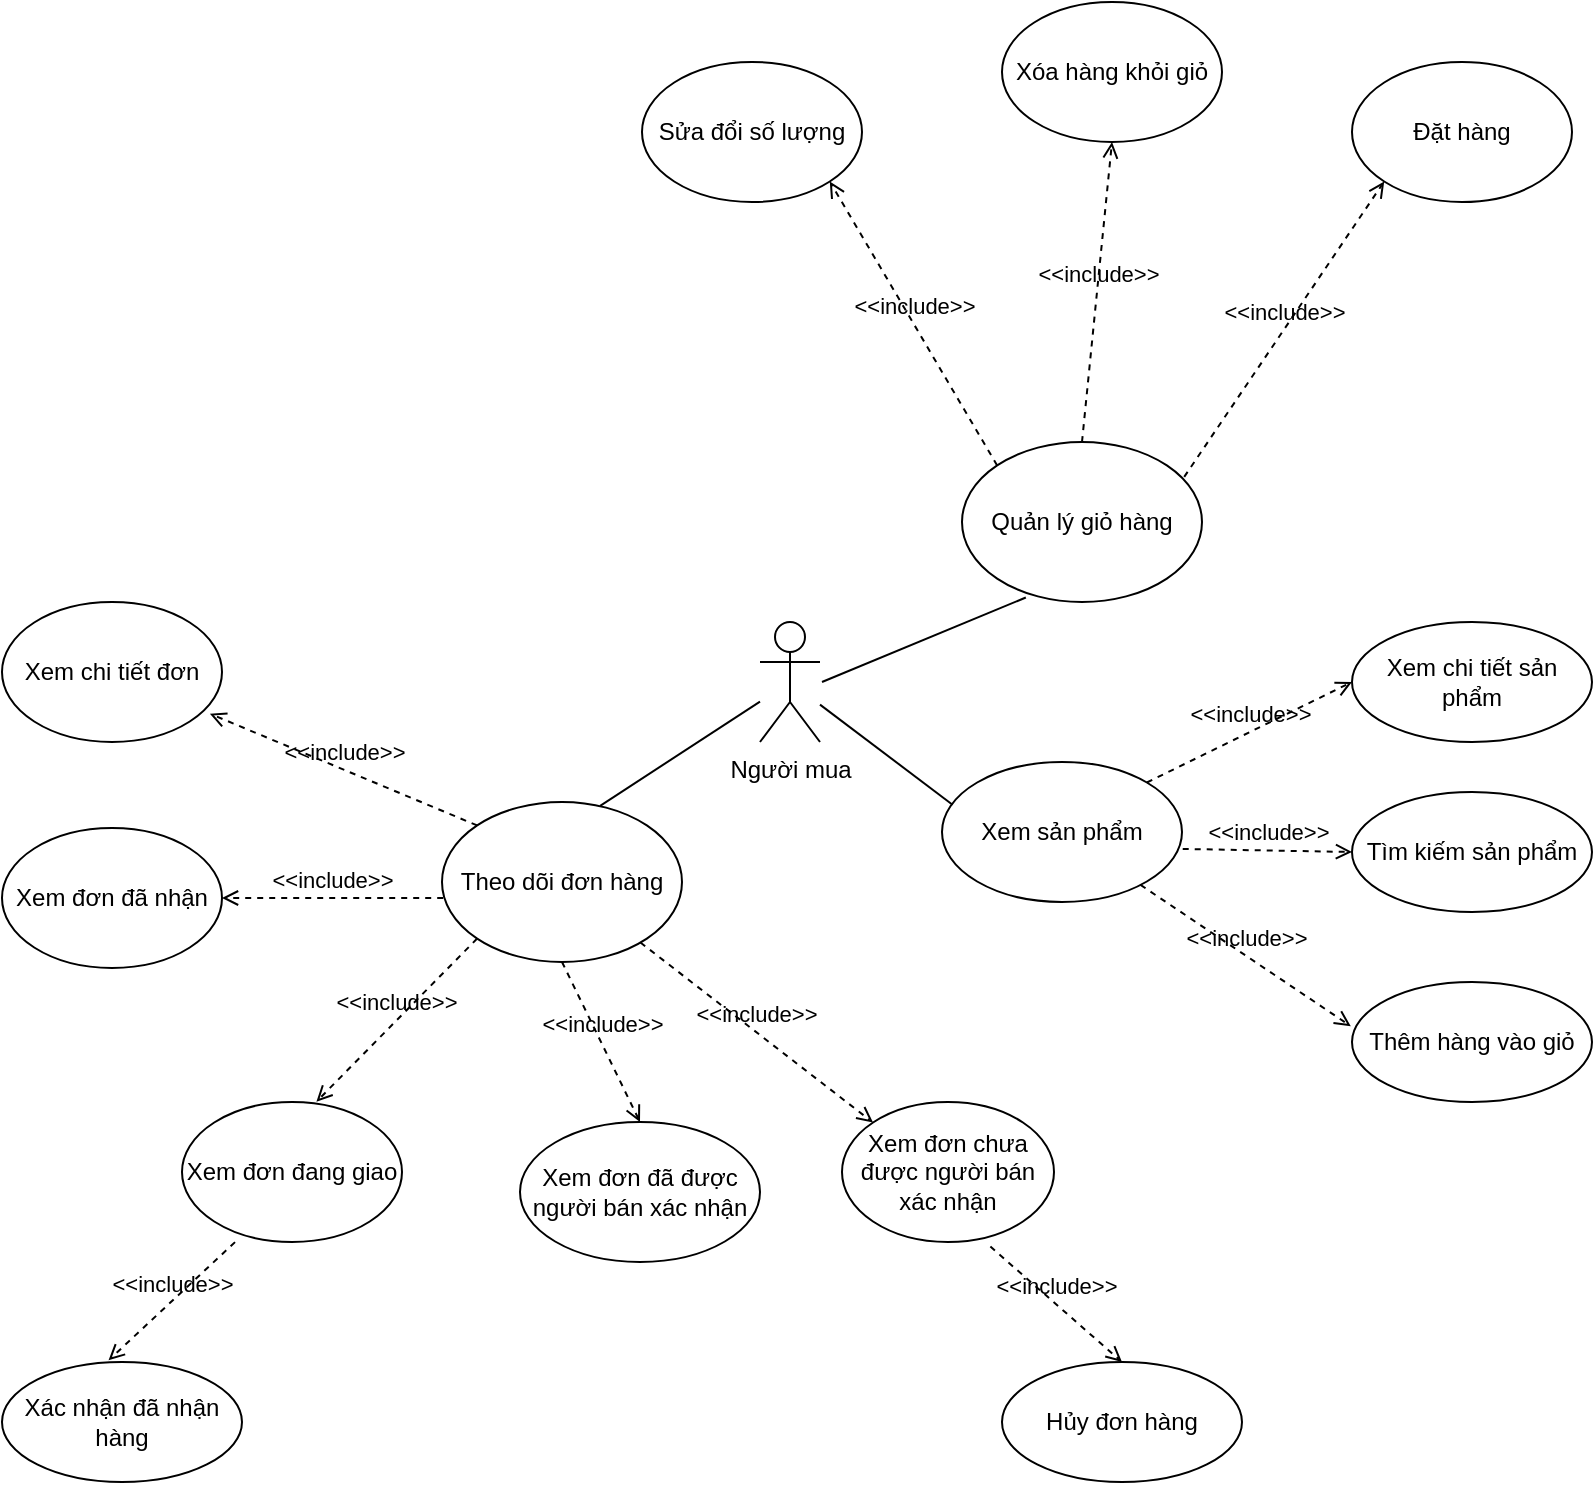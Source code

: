 <mxfile version="14.8.5" type="github">
  <diagram id="FrYZMBFhKJs-px6uir56" name="Page-1">
    <mxGraphModel dx="952" dy="456" grid="1" gridSize="10" guides="1" tooltips="1" connect="1" arrows="1" fold="1" page="1" pageScale="1" pageWidth="827" pageHeight="1169" math="0" shadow="0">
      <root>
        <mxCell id="0" />
        <mxCell id="1" parent="0" />
        <mxCell id="BEShj0HhWMdZ2RWNmr2u-1" value="Người mua" style="shape=umlActor;verticalLabelPosition=bottom;verticalAlign=top;html=1;outlineConnect=0;" vertex="1" parent="1">
          <mxGeometry x="399" y="500" width="30" height="60" as="geometry" />
        </mxCell>
        <mxCell id="BEShj0HhWMdZ2RWNmr2u-2" value="Theo dõi đơn hàng" style="ellipse;whiteSpace=wrap;html=1;" vertex="1" parent="1">
          <mxGeometry x="240" y="590" width="120" height="80" as="geometry" />
        </mxCell>
        <mxCell id="BEShj0HhWMdZ2RWNmr2u-3" value="Quản lý giỏ hàng" style="ellipse;whiteSpace=wrap;html=1;" vertex="1" parent="1">
          <mxGeometry x="500" y="410" width="120" height="80" as="geometry" />
        </mxCell>
        <mxCell id="BEShj0HhWMdZ2RWNmr2u-4" value="" style="endArrow=none;html=1;exitX=0.659;exitY=0.024;exitDx=0;exitDy=0;exitPerimeter=0;" edge="1" parent="1" source="BEShj0HhWMdZ2RWNmr2u-2" target="BEShj0HhWMdZ2RWNmr2u-1">
          <mxGeometry width="50" height="50" relative="1" as="geometry">
            <mxPoint x="390" y="640" as="sourcePoint" />
            <mxPoint x="440" y="590" as="targetPoint" />
          </mxGeometry>
        </mxCell>
        <mxCell id="BEShj0HhWMdZ2RWNmr2u-5" value="" style="endArrow=none;html=1;entryX=0.266;entryY=0.972;entryDx=0;entryDy=0;entryPerimeter=0;" edge="1" parent="1" target="BEShj0HhWMdZ2RWNmr2u-3">
          <mxGeometry width="50" height="50" relative="1" as="geometry">
            <mxPoint x="430" y="530" as="sourcePoint" />
            <mxPoint x="440" y="410" as="targetPoint" />
          </mxGeometry>
        </mxCell>
        <mxCell id="BEShj0HhWMdZ2RWNmr2u-6" value="&amp;lt;&amp;lt;include&amp;gt;&amp;gt;" style="html=1;verticalAlign=bottom;labelBackgroundColor=none;endArrow=open;endFill=0;dashed=1;exitX=0.005;exitY=0.6;exitDx=0;exitDy=0;exitPerimeter=0;entryX=1;entryY=0.5;entryDx=0;entryDy=0;" edge="1" parent="1" source="BEShj0HhWMdZ2RWNmr2u-2" target="BEShj0HhWMdZ2RWNmr2u-7">
          <mxGeometry width="160" relative="1" as="geometry">
            <mxPoint x="150" y="680" as="sourcePoint" />
            <mxPoint x="140" y="638" as="targetPoint" />
          </mxGeometry>
        </mxCell>
        <mxCell id="BEShj0HhWMdZ2RWNmr2u-7" value="Xem đơn đã nhận" style="ellipse;whiteSpace=wrap;html=1;" vertex="1" parent="1">
          <mxGeometry x="20" y="603" width="110" height="70" as="geometry" />
        </mxCell>
        <mxCell id="BEShj0HhWMdZ2RWNmr2u-8" value="Xem đơn đang giao" style="ellipse;whiteSpace=wrap;html=1;" vertex="1" parent="1">
          <mxGeometry x="110" y="740" width="110" height="70" as="geometry" />
        </mxCell>
        <mxCell id="BEShj0HhWMdZ2RWNmr2u-9" value="Xác nhận đã nhận hàng" style="ellipse;whiteSpace=wrap;html=1;" vertex="1" parent="1">
          <mxGeometry x="20" y="870" width="120" height="60" as="geometry" />
        </mxCell>
        <mxCell id="BEShj0HhWMdZ2RWNmr2u-10" value="&amp;lt;&amp;lt;include&amp;gt;&amp;gt;" style="html=1;verticalAlign=bottom;labelBackgroundColor=none;endArrow=open;endFill=0;dashed=1;exitX=0;exitY=1;exitDx=0;exitDy=0;entryX=0.611;entryY=-0.002;entryDx=0;entryDy=0;entryPerimeter=0;" edge="1" parent="1" source="BEShj0HhWMdZ2RWNmr2u-2" target="BEShj0HhWMdZ2RWNmr2u-8">
          <mxGeometry width="160" relative="1" as="geometry">
            <mxPoint x="250.6" y="648" as="sourcePoint" />
            <mxPoint x="150" y="648" as="targetPoint" />
          </mxGeometry>
        </mxCell>
        <mxCell id="BEShj0HhWMdZ2RWNmr2u-12" value="&amp;lt;&amp;lt;include&amp;gt;&amp;gt;" style="html=1;verticalAlign=bottom;labelBackgroundColor=none;endArrow=open;endFill=0;dashed=1;entryX=0.444;entryY=-0.014;entryDx=0;entryDy=0;entryPerimeter=0;exitX=0.241;exitY=1.001;exitDx=0;exitDy=0;exitPerimeter=0;" edge="1" parent="1" source="BEShj0HhWMdZ2RWNmr2u-8" target="BEShj0HhWMdZ2RWNmr2u-9">
          <mxGeometry width="160" relative="1" as="geometry">
            <mxPoint x="130" y="760" as="sourcePoint" />
            <mxPoint x="119.4" y="800" as="targetPoint" />
          </mxGeometry>
        </mxCell>
        <mxCell id="BEShj0HhWMdZ2RWNmr2u-13" value="Xem đơn đã được người bán xác nhận" style="ellipse;whiteSpace=wrap;html=1;" vertex="1" parent="1">
          <mxGeometry x="279" y="750" width="120" height="70" as="geometry" />
        </mxCell>
        <mxCell id="BEShj0HhWMdZ2RWNmr2u-14" value="&amp;lt;&amp;lt;include&amp;gt;&amp;gt;" style="html=1;verticalAlign=bottom;labelBackgroundColor=none;endArrow=open;endFill=0;dashed=1;exitX=0.5;exitY=1;exitDx=0;exitDy=0;entryX=0.5;entryY=0;entryDx=0;entryDy=0;" edge="1" parent="1" source="BEShj0HhWMdZ2RWNmr2u-2" target="BEShj0HhWMdZ2RWNmr2u-13">
          <mxGeometry width="160" relative="1" as="geometry">
            <mxPoint x="250.6" y="648" as="sourcePoint" />
            <mxPoint x="300" y="716" as="targetPoint" />
          </mxGeometry>
        </mxCell>
        <mxCell id="BEShj0HhWMdZ2RWNmr2u-15" value="Xem đơn chưa được người bán xác nhận" style="ellipse;whiteSpace=wrap;html=1;" vertex="1" parent="1">
          <mxGeometry x="440" y="740" width="106" height="70" as="geometry" />
        </mxCell>
        <mxCell id="BEShj0HhWMdZ2RWNmr2u-16" value="&amp;lt;&amp;lt;include&amp;gt;&amp;gt;" style="html=1;verticalAlign=bottom;labelBackgroundColor=none;endArrow=open;endFill=0;dashed=1;entryX=0;entryY=0;entryDx=0;entryDy=0;" edge="1" parent="1" source="BEShj0HhWMdZ2RWNmr2u-2" target="BEShj0HhWMdZ2RWNmr2u-15">
          <mxGeometry width="160" relative="1" as="geometry">
            <mxPoint x="310" y="680" as="sourcePoint" />
            <mxPoint x="349" y="750" as="targetPoint" />
          </mxGeometry>
        </mxCell>
        <mxCell id="BEShj0HhWMdZ2RWNmr2u-17" value="Hủy đơn hàng" style="ellipse;whiteSpace=wrap;html=1;" vertex="1" parent="1">
          <mxGeometry x="520" y="870" width="120" height="60" as="geometry" />
        </mxCell>
        <mxCell id="BEShj0HhWMdZ2RWNmr2u-19" value="&amp;lt;&amp;lt;include&amp;gt;&amp;gt;" style="html=1;verticalAlign=bottom;labelBackgroundColor=none;endArrow=open;endFill=0;dashed=1;exitX=0.7;exitY=1.033;exitDx=0;exitDy=0;entryX=0.5;entryY=0;entryDx=0;entryDy=0;exitPerimeter=0;" edge="1" parent="1" source="BEShj0HhWMdZ2RWNmr2u-15" target="BEShj0HhWMdZ2RWNmr2u-17">
          <mxGeometry width="160" relative="1" as="geometry">
            <mxPoint x="493.5" y="840" as="sourcePoint" />
            <mxPoint x="532.5" y="920" as="targetPoint" />
          </mxGeometry>
        </mxCell>
        <mxCell id="BEShj0HhWMdZ2RWNmr2u-20" value="Xem chi tiết đơn" style="ellipse;whiteSpace=wrap;html=1;" vertex="1" parent="1">
          <mxGeometry x="20" y="490" width="110" height="70" as="geometry" />
        </mxCell>
        <mxCell id="BEShj0HhWMdZ2RWNmr2u-21" value="&amp;lt;&amp;lt;include&amp;gt;&amp;gt;" style="html=1;verticalAlign=bottom;labelBackgroundColor=none;endArrow=open;endFill=0;dashed=1;exitX=0;exitY=0;exitDx=0;exitDy=0;entryX=0.945;entryY=0.798;entryDx=0;entryDy=0;entryPerimeter=0;" edge="1" parent="1" source="BEShj0HhWMdZ2RWNmr2u-2" target="BEShj0HhWMdZ2RWNmr2u-20">
          <mxGeometry width="160" relative="1" as="geometry">
            <mxPoint x="250.6" y="648" as="sourcePoint" />
            <mxPoint x="145" y="650" as="targetPoint" />
          </mxGeometry>
        </mxCell>
        <mxCell id="BEShj0HhWMdZ2RWNmr2u-22" value="Thêm hàng vào giỏ" style="ellipse;whiteSpace=wrap;html=1;" vertex="1" parent="1">
          <mxGeometry x="695" y="680" width="120" height="60" as="geometry" />
        </mxCell>
        <mxCell id="BEShj0HhWMdZ2RWNmr2u-24" value="&amp;lt;&amp;lt;include&amp;gt;&amp;gt;" style="html=1;verticalAlign=bottom;labelBackgroundColor=none;endArrow=open;endFill=0;dashed=1;entryX=-0.005;entryY=0.368;entryDx=0;entryDy=0;entryPerimeter=0;" edge="1" parent="1" source="BEShj0HhWMdZ2RWNmr2u-33" target="BEShj0HhWMdZ2RWNmr2u-22">
          <mxGeometry width="160" relative="1" as="geometry">
            <mxPoint x="480" y="390" as="sourcePoint" />
            <mxPoint x="630" y="745" as="targetPoint" />
          </mxGeometry>
        </mxCell>
        <mxCell id="BEShj0HhWMdZ2RWNmr2u-25" value="Sửa đổi số lượng" style="ellipse;whiteSpace=wrap;html=1;" vertex="1" parent="1">
          <mxGeometry x="340" y="220" width="110" height="70" as="geometry" />
        </mxCell>
        <mxCell id="BEShj0HhWMdZ2RWNmr2u-26" value="Xóa hàng khỏi giỏ" style="ellipse;whiteSpace=wrap;html=1;" vertex="1" parent="1">
          <mxGeometry x="520" y="190" width="110" height="70" as="geometry" />
        </mxCell>
        <mxCell id="BEShj0HhWMdZ2RWNmr2u-28" value="Đặt hàng" style="ellipse;whiteSpace=wrap;html=1;" vertex="1" parent="1">
          <mxGeometry x="695" y="220" width="110" height="70" as="geometry" />
        </mxCell>
        <mxCell id="BEShj0HhWMdZ2RWNmr2u-29" value="&amp;lt;&amp;lt;include&amp;gt;&amp;gt;" style="html=1;verticalAlign=bottom;labelBackgroundColor=none;endArrow=open;endFill=0;dashed=1;exitX=0;exitY=0;exitDx=0;exitDy=0;entryX=1;entryY=1;entryDx=0;entryDy=0;" edge="1" parent="1" source="BEShj0HhWMdZ2RWNmr2u-3" target="BEShj0HhWMdZ2RWNmr2u-25">
          <mxGeometry width="160" relative="1" as="geometry">
            <mxPoint x="509.52" y="450.96" as="sourcePoint" />
            <mxPoint x="376.59" y="407.19" as="targetPoint" />
          </mxGeometry>
        </mxCell>
        <mxCell id="BEShj0HhWMdZ2RWNmr2u-30" value="&amp;lt;&amp;lt;include&amp;gt;&amp;gt;" style="html=1;verticalAlign=bottom;labelBackgroundColor=none;endArrow=open;endFill=0;dashed=1;exitX=0.5;exitY=0;exitDx=0;exitDy=0;entryX=0.5;entryY=1;entryDx=0;entryDy=0;" edge="1" parent="1" source="BEShj0HhWMdZ2RWNmr2u-3" target="BEShj0HhWMdZ2RWNmr2u-26">
          <mxGeometry width="160" relative="1" as="geometry">
            <mxPoint x="527.574" y="431.716" as="sourcePoint" />
            <mxPoint x="407.891" y="309.749" as="targetPoint" />
          </mxGeometry>
        </mxCell>
        <mxCell id="BEShj0HhWMdZ2RWNmr2u-32" value="&amp;lt;&amp;lt;include&amp;gt;&amp;gt;" style="html=1;verticalAlign=bottom;labelBackgroundColor=none;endArrow=open;endFill=0;dashed=1;exitX=0.926;exitY=0.218;exitDx=0;exitDy=0;entryX=0;entryY=1;entryDx=0;entryDy=0;exitPerimeter=0;" edge="1" parent="1" source="BEShj0HhWMdZ2RWNmr2u-3" target="BEShj0HhWMdZ2RWNmr2u-28">
          <mxGeometry width="160" relative="1" as="geometry">
            <mxPoint x="586.44" y="419.28" as="sourcePoint" />
            <mxPoint x="656.109" y="299.749" as="targetPoint" />
          </mxGeometry>
        </mxCell>
        <mxCell id="BEShj0HhWMdZ2RWNmr2u-33" value="Xem sản phẩm" style="ellipse;whiteSpace=wrap;html=1;" vertex="1" parent="1">
          <mxGeometry x="490" y="570" width="120" height="70" as="geometry" />
        </mxCell>
        <mxCell id="BEShj0HhWMdZ2RWNmr2u-34" value="" style="endArrow=none;html=1;entryX=0.044;entryY=0.305;entryDx=0;entryDy=0;entryPerimeter=0;" edge="1" parent="1" source="BEShj0HhWMdZ2RWNmr2u-1" target="BEShj0HhWMdZ2RWNmr2u-33">
          <mxGeometry width="50" height="50" relative="1" as="geometry">
            <mxPoint x="450" y="540" as="sourcePoint" />
            <mxPoint x="541.92" y="497.76" as="targetPoint" />
          </mxGeometry>
        </mxCell>
        <mxCell id="BEShj0HhWMdZ2RWNmr2u-35" value="Xem chi tiết sản phẩm" style="ellipse;whiteSpace=wrap;html=1;" vertex="1" parent="1">
          <mxGeometry x="695" y="500" width="120" height="60" as="geometry" />
        </mxCell>
        <mxCell id="BEShj0HhWMdZ2RWNmr2u-36" value="Tìm kiếm sản phẩm" style="ellipse;whiteSpace=wrap;html=1;" vertex="1" parent="1">
          <mxGeometry x="695" y="585" width="120" height="60" as="geometry" />
        </mxCell>
        <mxCell id="BEShj0HhWMdZ2RWNmr2u-38" value="&amp;lt;&amp;lt;include&amp;gt;&amp;gt;" style="html=1;verticalAlign=bottom;labelBackgroundColor=none;endArrow=open;endFill=0;dashed=1;entryX=0;entryY=0.5;entryDx=0;entryDy=0;exitX=1.003;exitY=0.621;exitDx=0;exitDy=0;exitPerimeter=0;" edge="1" parent="1" source="BEShj0HhWMdZ2RWNmr2u-33" target="BEShj0HhWMdZ2RWNmr2u-36">
          <mxGeometry width="160" relative="1" as="geometry">
            <mxPoint x="608" y="600" as="sourcePoint" />
            <mxPoint x="695" y="599" as="targetPoint" />
          </mxGeometry>
        </mxCell>
        <mxCell id="BEShj0HhWMdZ2RWNmr2u-39" value="&amp;lt;&amp;lt;include&amp;gt;&amp;gt;" style="html=1;verticalAlign=bottom;labelBackgroundColor=none;endArrow=open;endFill=0;dashed=1;exitX=1;exitY=0;exitDx=0;exitDy=0;entryX=0;entryY=0.5;entryDx=0;entryDy=0;" edge="1" parent="1" source="BEShj0HhWMdZ2RWNmr2u-33" target="BEShj0HhWMdZ2RWNmr2u-35">
          <mxGeometry width="160" relative="1" as="geometry">
            <mxPoint x="650" y="550" as="sourcePoint" />
            <mxPoint x="734.12" y="565.76" as="targetPoint" />
          </mxGeometry>
        </mxCell>
      </root>
    </mxGraphModel>
  </diagram>
</mxfile>
